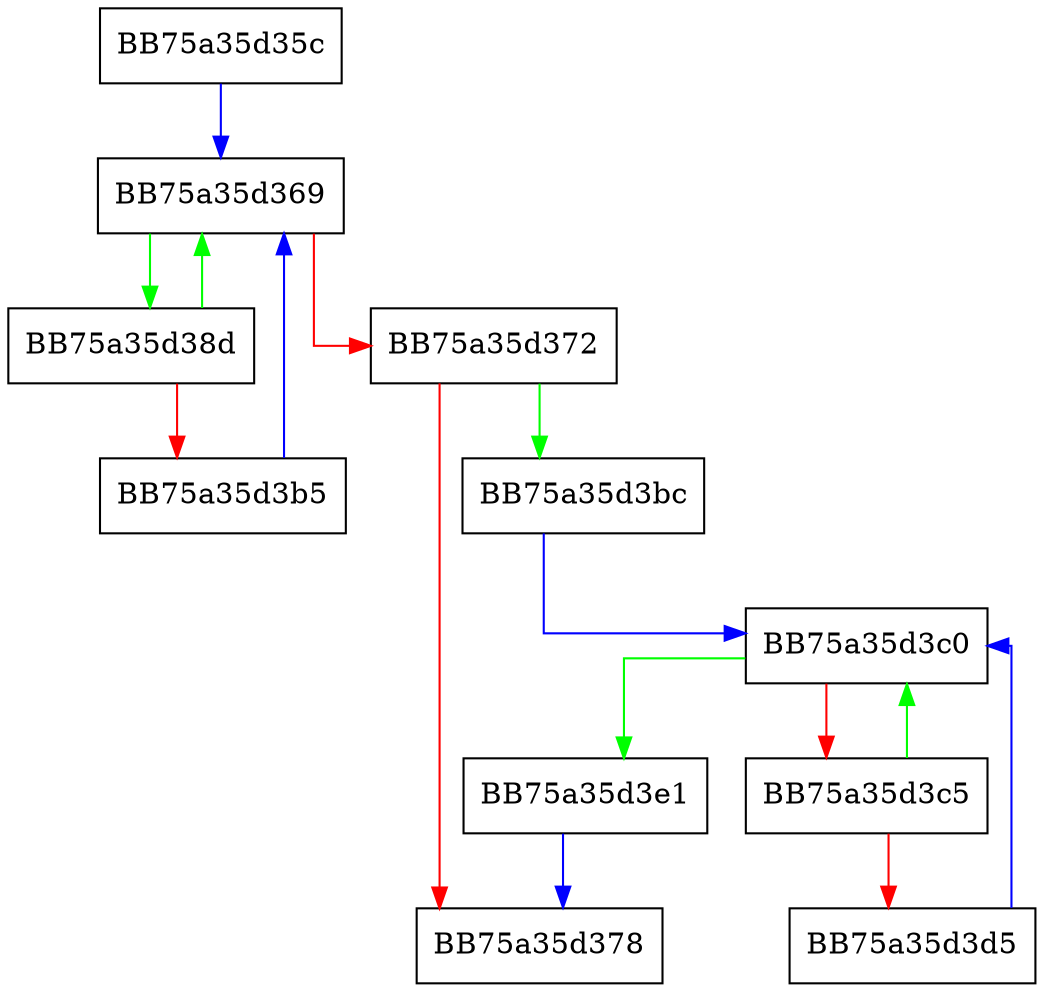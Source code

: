 digraph _Tidy {
  node [shape="box"];
  graph [splines=ortho];
  BB75a35d35c -> BB75a35d369 [color="blue"];
  BB75a35d369 -> BB75a35d38d [color="green"];
  BB75a35d369 -> BB75a35d372 [color="red"];
  BB75a35d372 -> BB75a35d3bc [color="green"];
  BB75a35d372 -> BB75a35d378 [color="red"];
  BB75a35d38d -> BB75a35d369 [color="green"];
  BB75a35d38d -> BB75a35d3b5 [color="red"];
  BB75a35d3b5 -> BB75a35d369 [color="blue"];
  BB75a35d3bc -> BB75a35d3c0 [color="blue"];
  BB75a35d3c0 -> BB75a35d3e1 [color="green"];
  BB75a35d3c0 -> BB75a35d3c5 [color="red"];
  BB75a35d3c5 -> BB75a35d3c0 [color="green"];
  BB75a35d3c5 -> BB75a35d3d5 [color="red"];
  BB75a35d3d5 -> BB75a35d3c0 [color="blue"];
  BB75a35d3e1 -> BB75a35d378 [color="blue"];
}